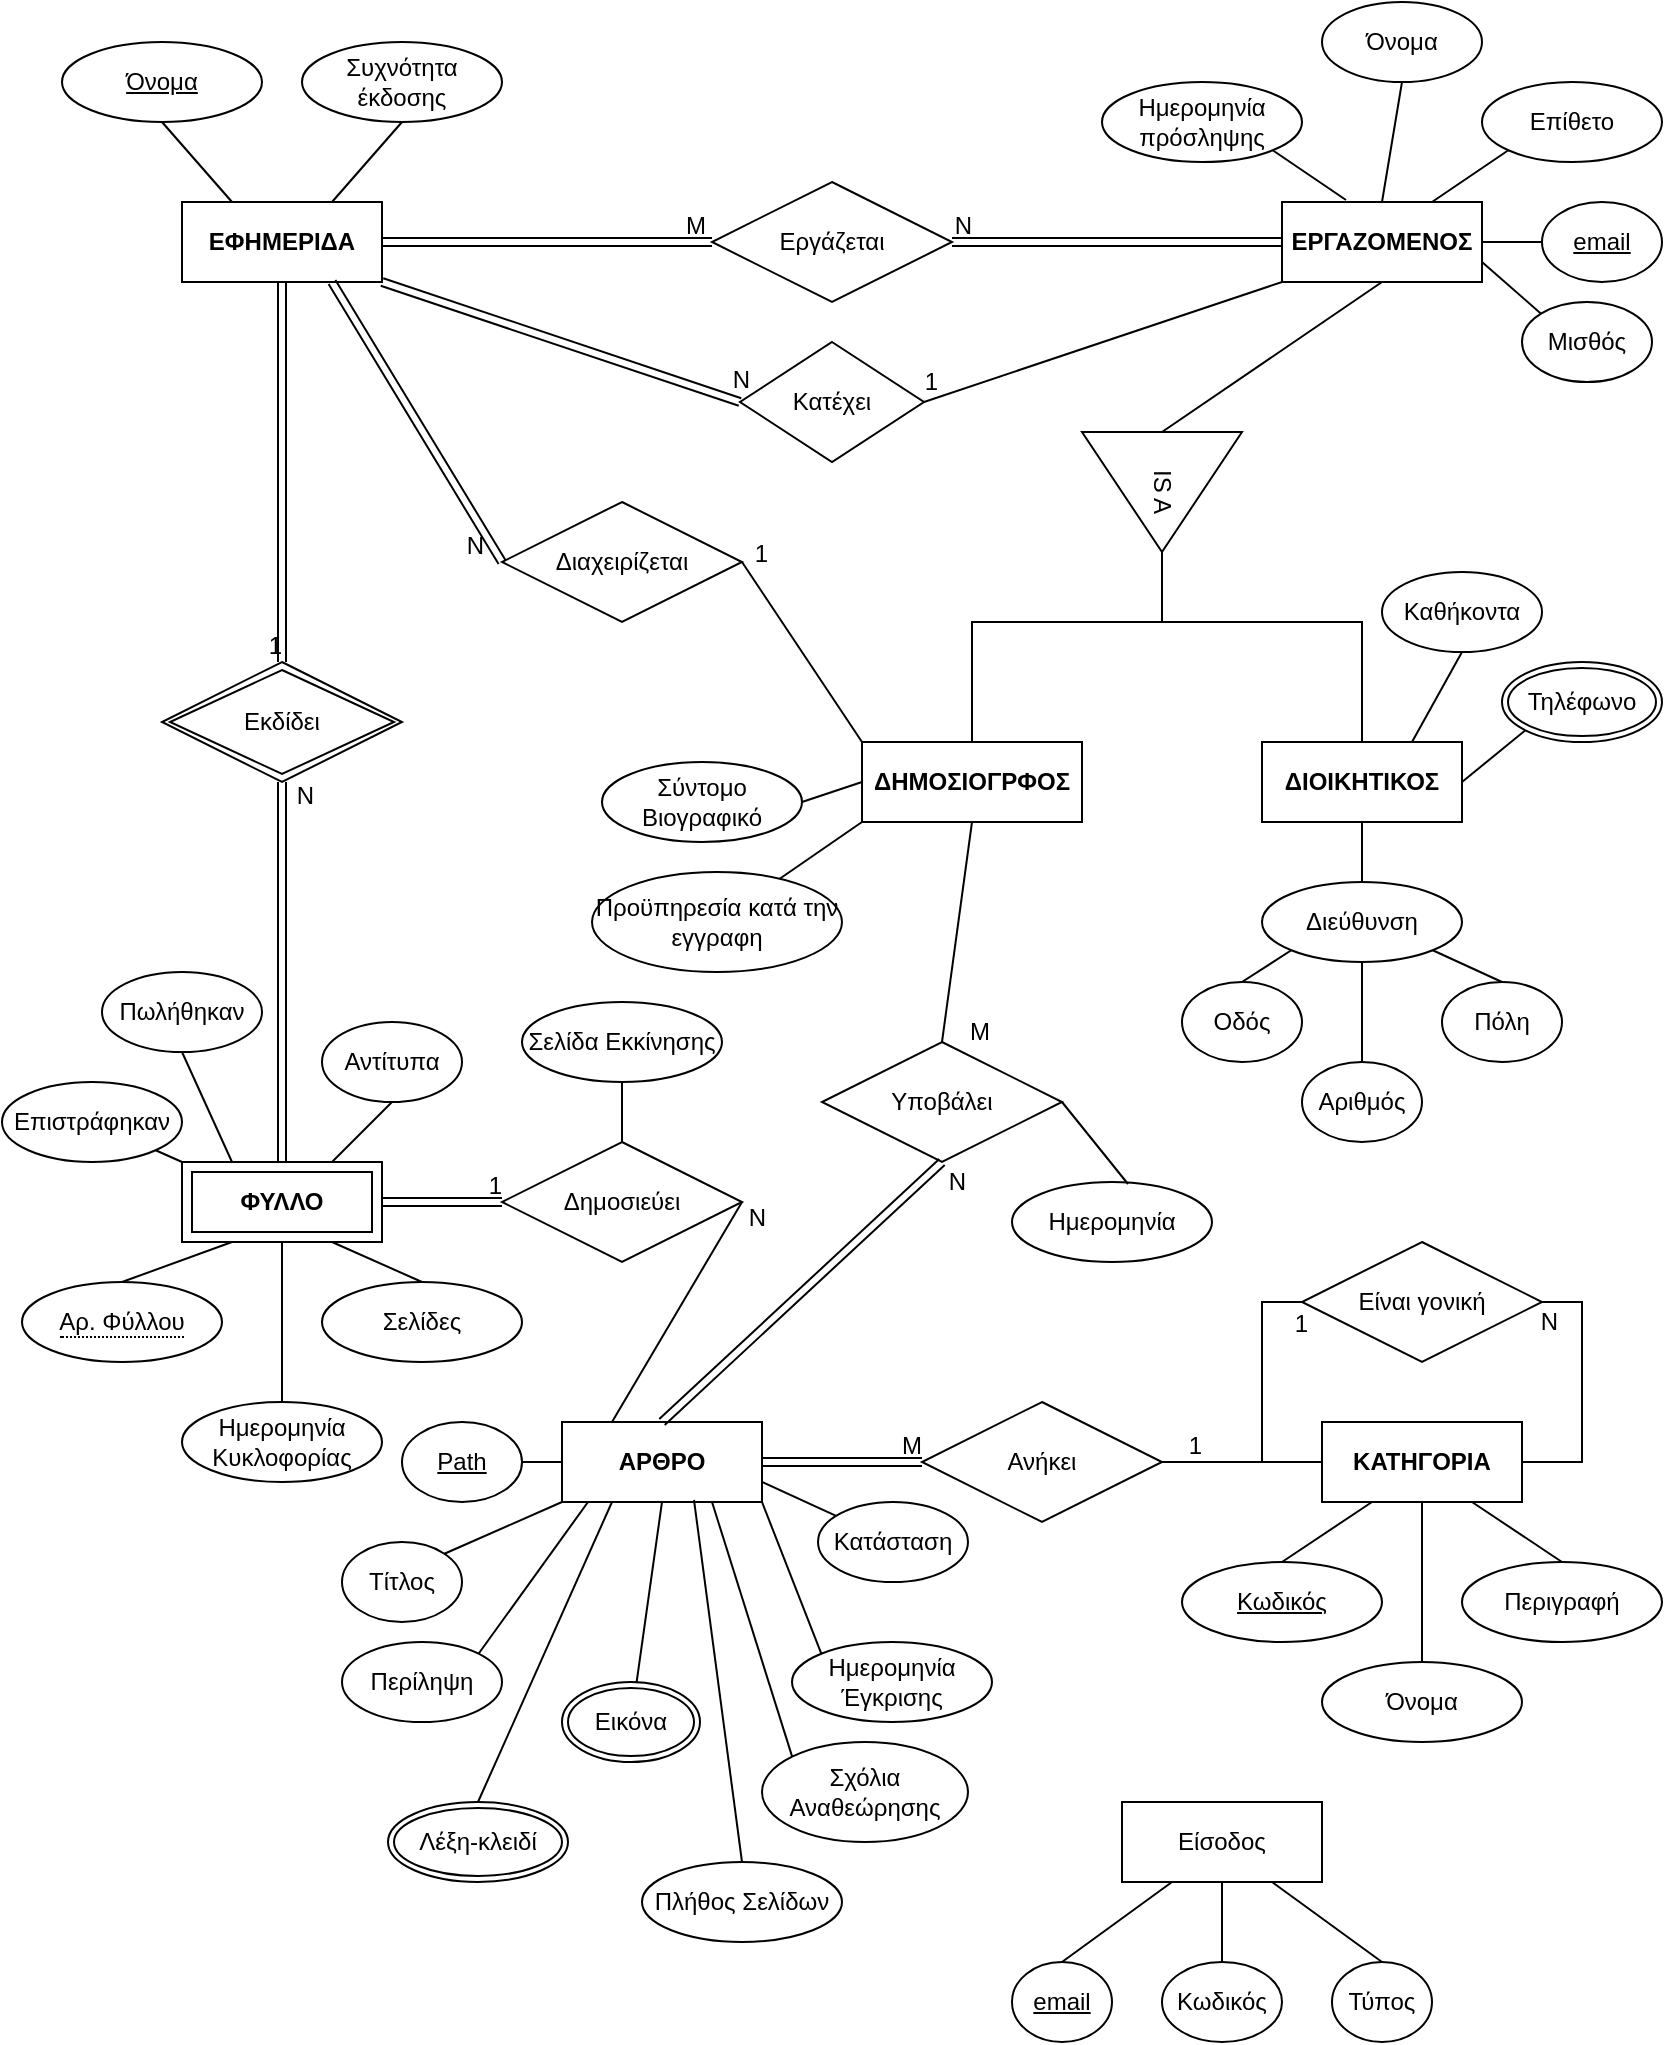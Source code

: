 <mxfile version="12.4.2" type="device" pages="1"><diagram id="73BGCgMMg9xHAvVZLsIX" name="Page-1"><mxGraphModel dx="1422" dy="825" grid="1" gridSize="10" guides="1" tooltips="1" connect="1" arrows="1" fold="1" page="1" pageScale="1" pageWidth="850" pageHeight="1100" math="0" shadow="0"><root><mxCell id="0"/><mxCell id="1" parent="0"/><mxCell id="n5JZhozvFo66-O4haQkV-1" value="Εργάζεται" style="shape=rhombus;perimeter=rhombusPerimeter;whiteSpace=wrap;html=1;align=center;fontColor=#000000;labelBackgroundColor=none;" vertex="1" parent="1"><mxGeometry x="365" y="130" width="120" height="60" as="geometry"/></mxCell><mxCell id="n5JZhozvFo66-O4haQkV-2" value="&lt;b&gt;ΕΦΗΜΕΡΙΔΑ&lt;/b&gt;" style="whiteSpace=wrap;html=1;align=center;fontColor=#000000;labelBackgroundColor=none;" vertex="1" parent="1"><mxGeometry x="100" y="140" width="100" height="40" as="geometry"/></mxCell><mxCell id="n5JZhozvFo66-O4haQkV-3" value="Όνομα" style="ellipse;whiteSpace=wrap;html=1;align=center;fontStyle=4;fontColor=#000000;labelBackgroundColor=none;" vertex="1" parent="1"><mxGeometry x="40" y="60" width="100" height="40" as="geometry"/></mxCell><mxCell id="n5JZhozvFo66-O4haQkV-4" value="Συχνότητα έκδοσης" style="ellipse;whiteSpace=wrap;html=1;align=center;fontColor=#000000;labelBackgroundColor=none;" vertex="1" parent="1"><mxGeometry x="160" y="60" width="100" height="40" as="geometry"/></mxCell><mxCell id="n5JZhozvFo66-O4haQkV-5" value="" style="endArrow=none;html=1;rounded=0;exitX=0.5;exitY=1;exitDx=0;exitDy=0;entryX=0.25;entryY=0;entryDx=0;entryDy=0;fontColor=#000000;labelBackgroundColor=none;" edge="1" parent="1" source="n5JZhozvFo66-O4haQkV-3" target="n5JZhozvFo66-O4haQkV-2"><mxGeometry relative="1" as="geometry"><mxPoint x="180" y="120" as="sourcePoint"/><mxPoint x="340" y="120" as="targetPoint"/></mxGeometry></mxCell><mxCell id="n5JZhozvFo66-O4haQkV-6" value="" style="endArrow=none;html=1;rounded=0;exitX=0.75;exitY=0;exitDx=0;exitDy=0;entryX=0.5;entryY=1;entryDx=0;entryDy=0;fontColor=#000000;labelBackgroundColor=none;" edge="1" parent="1" source="n5JZhozvFo66-O4haQkV-2" target="n5JZhozvFo66-O4haQkV-4"><mxGeometry relative="1" as="geometry"><mxPoint x="200" y="20" as="sourcePoint"/><mxPoint x="360" y="20" as="targetPoint"/></mxGeometry></mxCell><mxCell id="n5JZhozvFo66-O4haQkV-7" value="&lt;b&gt;ΕΡΓΑΖΟΜΕΝΟΣ&lt;/b&gt;" style="whiteSpace=wrap;html=1;align=center;fontColor=#000000;labelBackgroundColor=none;" vertex="1" parent="1"><mxGeometry x="650" y="140" width="100" height="40" as="geometry"/></mxCell><mxCell id="n5JZhozvFo66-O4haQkV-8" value="Ημερομηνία πρόσληψης" style="ellipse;whiteSpace=wrap;html=1;align=center;fontColor=#000000;labelBackgroundColor=none;" vertex="1" parent="1"><mxGeometry x="560" y="80" width="100" height="40" as="geometry"/></mxCell><mxCell id="n5JZhozvFo66-O4haQkV-9" value="Όνομα" style="ellipse;whiteSpace=wrap;html=1;align=center;fontColor=#000000;labelBackgroundColor=none;" vertex="1" parent="1"><mxGeometry x="670" y="40" width="80" height="40" as="geometry"/></mxCell><mxCell id="n5JZhozvFo66-O4haQkV-10" value="Επίθετο" style="ellipse;whiteSpace=wrap;html=1;align=center;fontColor=#000000;labelBackgroundColor=none;" vertex="1" parent="1"><mxGeometry x="750" y="80" width="90" height="40" as="geometry"/></mxCell><mxCell id="n5JZhozvFo66-O4haQkV-11" value="email" style="ellipse;whiteSpace=wrap;html=1;align=center;fontStyle=4;fontColor=#000000;labelBackgroundColor=none;" vertex="1" parent="1"><mxGeometry x="780" y="140" width="60" height="40" as="geometry"/></mxCell><mxCell id="n5JZhozvFo66-O4haQkV-12" value="Μισθός" style="ellipse;whiteSpace=wrap;html=1;align=center;fontColor=#000000;labelBackgroundColor=none;" vertex="1" parent="1"><mxGeometry x="770" y="190" width="65" height="40" as="geometry"/></mxCell><mxCell id="n5JZhozvFo66-O4haQkV-13" value="" style="endArrow=none;html=1;rounded=0;entryX=0;entryY=0;entryDx=0;entryDy=0;exitX=1;exitY=0.75;exitDx=0;exitDy=0;fontColor=#000000;labelBackgroundColor=none;" edge="1" parent="1" source="n5JZhozvFo66-O4haQkV-7" target="n5JZhozvFo66-O4haQkV-12"><mxGeometry relative="1" as="geometry"><mxPoint x="560" y="190" as="sourcePoint"/><mxPoint x="640" y="250" as="targetPoint"/></mxGeometry></mxCell><mxCell id="n5JZhozvFo66-O4haQkV-14" value="" style="endArrow=none;html=1;rounded=0;exitX=1;exitY=0.5;exitDx=0;exitDy=0;entryX=0;entryY=0.5;entryDx=0;entryDy=0;fontColor=#000000;labelBackgroundColor=none;" edge="1" parent="1" source="n5JZhozvFo66-O4haQkV-7" target="n5JZhozvFo66-O4haQkV-11"><mxGeometry relative="1" as="geometry"><mxPoint x="760" y="170" as="sourcePoint"/><mxPoint x="920" y="170" as="targetPoint"/></mxGeometry></mxCell><mxCell id="n5JZhozvFo66-O4haQkV-15" value="" style="endArrow=none;html=1;rounded=0;exitX=1;exitY=1;exitDx=0;exitDy=0;entryX=0.32;entryY=-0.025;entryDx=0;entryDy=0;entryPerimeter=0;fontColor=#000000;labelBackgroundColor=none;" edge="1" parent="1" source="n5JZhozvFo66-O4haQkV-8" target="n5JZhozvFo66-O4haQkV-7"><mxGeometry relative="1" as="geometry"><mxPoint x="650" y="120" as="sourcePoint"/><mxPoint x="810" y="120" as="targetPoint"/></mxGeometry></mxCell><mxCell id="n5JZhozvFo66-O4haQkV-16" value="" style="endArrow=none;html=1;rounded=0;exitX=0.5;exitY=1;exitDx=0;exitDy=0;entryX=0.5;entryY=0;entryDx=0;entryDy=0;fontColor=#000000;labelBackgroundColor=none;" edge="1" parent="1" source="n5JZhozvFo66-O4haQkV-9" target="n5JZhozvFo66-O4haQkV-7"><mxGeometry relative="1" as="geometry"><mxPoint x="700" y="110" as="sourcePoint"/><mxPoint x="860" y="110" as="targetPoint"/></mxGeometry></mxCell><mxCell id="n5JZhozvFo66-O4haQkV-17" value="" style="endArrow=none;html=1;rounded=0;exitX=0.75;exitY=0;exitDx=0;exitDy=0;entryX=0;entryY=1;entryDx=0;entryDy=0;fontColor=#000000;labelBackgroundColor=none;" edge="1" parent="1" source="n5JZhozvFo66-O4haQkV-7" target="n5JZhozvFo66-O4haQkV-10"><mxGeometry relative="1" as="geometry"><mxPoint x="740" y="130" as="sourcePoint"/><mxPoint x="900" y="130" as="targetPoint"/></mxGeometry></mxCell><mxCell id="n5JZhozvFo66-O4haQkV-18" value="Εκδίδει" style="shape=rhombus;double=1;perimeter=rhombusPerimeter;whiteSpace=wrap;html=1;align=center;fontColor=#000000;labelBackgroundColor=none;" vertex="1" parent="1"><mxGeometry x="90" y="370" width="120" height="60" as="geometry"/></mxCell><mxCell id="n5JZhozvFo66-O4haQkV-19" value="&lt;b&gt;ΦΥΛΛΟ&lt;/b&gt;" style="shape=ext;margin=3;double=1;whiteSpace=wrap;html=1;align=center;fontColor=#000000;labelBackgroundColor=none;" vertex="1" parent="1"><mxGeometry x="100" y="620" width="100" height="40" as="geometry"/></mxCell><mxCell id="n5JZhozvFo66-O4haQkV-20" value="" style="shape=link;html=1;rounded=0;exitX=0.5;exitY=0;exitDx=0;exitDy=0;entryX=0.5;entryY=1;entryDx=0;entryDy=0;fontColor=#000000;labelBackgroundColor=none;" edge="1" parent="1" source="n5JZhozvFo66-O4haQkV-19" target="n5JZhozvFo66-O4haQkV-18"><mxGeometry relative="1" as="geometry"><mxPoint x="150" y="430" as="sourcePoint"/><mxPoint x="310" y="430" as="targetPoint"/></mxGeometry></mxCell><mxCell id="n5JZhozvFo66-O4haQkV-21" value="N" style="resizable=0;html=1;align=right;verticalAlign=bottom;fontColor=#000000;labelBackgroundColor=none;" connectable="0" vertex="1" parent="n5JZhozvFo66-O4haQkV-20"><mxGeometry x="1" relative="1" as="geometry"><mxPoint x="16" y="15" as="offset"/></mxGeometry></mxCell><mxCell id="n5JZhozvFo66-O4haQkV-22" value="&lt;span style=&quot;border-bottom: 1px dotted&quot;&gt;Αρ. Φύλλου&lt;/span&gt;" style="ellipse;whiteSpace=wrap;html=1;align=center;fontColor=#000000;labelBackgroundColor=none;" vertex="1" parent="1"><mxGeometry x="20" y="680" width="100" height="40" as="geometry"/></mxCell><mxCell id="n5JZhozvFo66-O4haQkV-23" value="Ημερομηνία Κυκλοφορίας" style="ellipse;whiteSpace=wrap;html=1;align=center;fontColor=#000000;labelBackgroundColor=none;" vertex="1" parent="1"><mxGeometry x="100" y="740" width="100" height="40" as="geometry"/></mxCell><mxCell id="n5JZhozvFo66-O4haQkV-24" value="Σελίδες" style="ellipse;whiteSpace=wrap;html=1;align=center;fontColor=#000000;labelBackgroundColor=none;" vertex="1" parent="1"><mxGeometry x="170" y="680" width="100" height="40" as="geometry"/></mxCell><mxCell id="n5JZhozvFo66-O4haQkV-25" value="" style="endArrow=none;html=1;rounded=0;exitX=0.5;exitY=0;exitDx=0;exitDy=0;entryX=0.25;entryY=1;entryDx=0;entryDy=0;fontColor=#000000;labelBackgroundColor=none;" edge="1" parent="1" source="n5JZhozvFo66-O4haQkV-22" target="n5JZhozvFo66-O4haQkV-19"><mxGeometry relative="1" as="geometry"><mxPoint x="120" y="660" as="sourcePoint"/><mxPoint x="280" y="660" as="targetPoint"/></mxGeometry></mxCell><mxCell id="n5JZhozvFo66-O4haQkV-26" value="" style="endArrow=none;html=1;rounded=0;exitX=0.5;exitY=0;exitDx=0;exitDy=0;entryX=0.5;entryY=1;entryDx=0;entryDy=0;fontColor=#000000;labelBackgroundColor=none;" edge="1" parent="1" source="n5JZhozvFo66-O4haQkV-23" target="n5JZhozvFo66-O4haQkV-19"><mxGeometry relative="1" as="geometry"><mxPoint x="140" y="680" as="sourcePoint"/><mxPoint x="300" y="680" as="targetPoint"/></mxGeometry></mxCell><mxCell id="n5JZhozvFo66-O4haQkV-27" value="" style="endArrow=none;html=1;rounded=0;exitX=0.5;exitY=0;exitDx=0;exitDy=0;entryX=0.75;entryY=1;entryDx=0;entryDy=0;fontColor=#000000;labelBackgroundColor=none;" edge="1" parent="1" source="n5JZhozvFo66-O4haQkV-24" target="n5JZhozvFo66-O4haQkV-19"><mxGeometry relative="1" as="geometry"><mxPoint x="240" y="620" as="sourcePoint"/><mxPoint x="400" y="620" as="targetPoint"/></mxGeometry></mxCell><mxCell id="n5JZhozvFo66-O4haQkV-28" value="Δημοσιεύει" style="shape=rhombus;perimeter=rhombusPerimeter;whiteSpace=wrap;html=1;align=center;fontColor=#000000;labelBackgroundColor=none;" vertex="1" parent="1"><mxGeometry x="260" y="610" width="120" height="60" as="geometry"/></mxCell><mxCell id="n5JZhozvFo66-O4haQkV-29" value="&lt;b&gt;ΑΡΘΡΟ&lt;/b&gt;" style="whiteSpace=wrap;html=1;align=center;fontColor=#000000;labelBackgroundColor=none;" vertex="1" parent="1"><mxGeometry x="290" y="750" width="100" height="40" as="geometry"/></mxCell><mxCell id="n5JZhozvFo66-O4haQkV-30" value="Τίτλος" style="ellipse;whiteSpace=wrap;html=1;align=center;fontColor=#000000;labelBackgroundColor=none;" vertex="1" parent="1"><mxGeometry x="180" y="810" width="60" height="40" as="geometry"/></mxCell><mxCell id="n5JZhozvFo66-O4haQkV-31" value="Path" style="ellipse;whiteSpace=wrap;html=1;align=center;fontStyle=4;fontColor=#000000;labelBackgroundColor=none;" vertex="1" parent="1"><mxGeometry x="210" y="750" width="60" height="40" as="geometry"/></mxCell><mxCell id="n5JZhozvFo66-O4haQkV-32" value="Περίληψη" style="ellipse;whiteSpace=wrap;html=1;align=center;fontColor=#000000;labelBackgroundColor=none;" vertex="1" parent="1"><mxGeometry x="180" y="860" width="80" height="40" as="geometry"/></mxCell><mxCell id="n5JZhozvFo66-O4haQkV-33" value="Λέξη-κλειδί" style="ellipse;shape=doubleEllipse;margin=3;whiteSpace=wrap;html=1;align=center;fontColor=#000000;labelBackgroundColor=none;" vertex="1" parent="1"><mxGeometry x="203" y="940" width="90" height="40" as="geometry"/></mxCell><mxCell id="n5JZhozvFo66-O4haQkV-34" value="" style="endArrow=none;html=1;rounded=0;entryX=0;entryY=0.5;entryDx=0;entryDy=0;exitX=1;exitY=0.5;exitDx=0;exitDy=0;fontColor=#000000;labelBackgroundColor=none;" edge="1" parent="1" source="n5JZhozvFo66-O4haQkV-31" target="n5JZhozvFo66-O4haQkV-29"><mxGeometry relative="1" as="geometry"><mxPoint x="120" y="780" as="sourcePoint"/><mxPoint x="280" y="780" as="targetPoint"/></mxGeometry></mxCell><mxCell id="n5JZhozvFo66-O4haQkV-35" value="" style="endArrow=none;html=1;rounded=0;exitX=1;exitY=0;exitDx=0;exitDy=0;entryX=0;entryY=1;entryDx=0;entryDy=0;fontColor=#000000;labelBackgroundColor=none;" edge="1" parent="1" source="n5JZhozvFo66-O4haQkV-30" target="n5JZhozvFo66-O4haQkV-29"><mxGeometry relative="1" as="geometry"><mxPoint x="310" y="830" as="sourcePoint"/><mxPoint x="350" y="790" as="targetPoint"/></mxGeometry></mxCell><mxCell id="n5JZhozvFo66-O4haQkV-36" value="" style="endArrow=none;html=1;rounded=0;exitX=1;exitY=0;exitDx=0;exitDy=0;entryX=0.13;entryY=1;entryDx=0;entryDy=0;entryPerimeter=0;fontColor=#000000;labelBackgroundColor=none;" edge="1" parent="1" source="n5JZhozvFo66-O4haQkV-32" target="n5JZhozvFo66-O4haQkV-29"><mxGeometry relative="1" as="geometry"><mxPoint x="390" y="850" as="sourcePoint"/><mxPoint x="310" y="820" as="targetPoint"/></mxGeometry></mxCell><mxCell id="n5JZhozvFo66-O4haQkV-37" value="" style="endArrow=none;html=1;rounded=0;exitX=0.5;exitY=0;exitDx=0;exitDy=0;entryX=0.5;entryY=1;entryDx=0;entryDy=0;fontColor=#000000;labelBackgroundColor=none;" edge="1" parent="1" source="n5JZhozvFo66-O4haQkV-28" target="n5JZhozvFo66-O4haQkV-88"><mxGeometry relative="1" as="geometry"><mxPoint x="420" y="750" as="sourcePoint"/><mxPoint x="370" y="590" as="targetPoint"/></mxGeometry></mxCell><mxCell id="n5JZhozvFo66-O4haQkV-38" value="Ανήκει" style="shape=rhombus;perimeter=rhombusPerimeter;whiteSpace=wrap;html=1;align=center;fontColor=#000000;labelBackgroundColor=none;" vertex="1" parent="1"><mxGeometry x="470" y="740" width="120" height="60" as="geometry"/></mxCell><mxCell id="n5JZhozvFo66-O4haQkV-39" value="" style="shape=link;html=1;rounded=0;exitX=1;exitY=0.5;exitDx=0;exitDy=0;entryX=0;entryY=0.5;entryDx=0;entryDy=0;fontColor=#000000;labelBackgroundColor=none;" edge="1" parent="1" source="n5JZhozvFo66-O4haQkV-29" target="n5JZhozvFo66-O4haQkV-38"><mxGeometry relative="1" as="geometry"><mxPoint x="500" y="660" as="sourcePoint"/><mxPoint x="490" y="710" as="targetPoint"/></mxGeometry></mxCell><mxCell id="n5JZhozvFo66-O4haQkV-40" value="Μ" style="resizable=0;html=1;align=right;verticalAlign=bottom;fontColor=#000000;labelBackgroundColor=none;" connectable="0" vertex="1" parent="n5JZhozvFo66-O4haQkV-39"><mxGeometry x="1" relative="1" as="geometry"/></mxCell><mxCell id="n5JZhozvFo66-O4haQkV-41" value="&lt;b&gt;ΚΑΤΗΓΟΡΙΑ&lt;/b&gt;" style="whiteSpace=wrap;html=1;align=center;fontColor=#000000;labelBackgroundColor=none;" vertex="1" parent="1"><mxGeometry x="670" y="750" width="100" height="40" as="geometry"/></mxCell><mxCell id="n5JZhozvFo66-O4haQkV-42" value="" style="endArrow=none;html=1;rounded=0;exitX=1;exitY=0.5;exitDx=0;exitDy=0;entryX=0;entryY=0.5;entryDx=0;entryDy=0;fontColor=#000000;labelBackgroundColor=none;" edge="1" parent="1" source="n5JZhozvFo66-O4haQkV-38" target="n5JZhozvFo66-O4haQkV-41"><mxGeometry relative="1" as="geometry"><mxPoint x="330" y="530" as="sourcePoint"/><mxPoint x="490" y="530" as="targetPoint"/></mxGeometry></mxCell><mxCell id="n5JZhozvFo66-O4haQkV-43" value="1" style="resizable=0;html=1;align=right;verticalAlign=bottom;fontColor=#000000;labelBackgroundColor=none;" connectable="0" vertex="1" parent="n5JZhozvFo66-O4haQkV-42"><mxGeometry x="1" relative="1" as="geometry"><mxPoint x="-60" as="offset"/></mxGeometry></mxCell><mxCell id="n5JZhozvFo66-O4haQkV-44" value="Όνομα" style="ellipse;whiteSpace=wrap;html=1;align=center;fontColor=#000000;labelBackgroundColor=none;" vertex="1" parent="1"><mxGeometry x="670" y="870" width="100" height="40" as="geometry"/></mxCell><mxCell id="n5JZhozvFo66-O4haQkV-45" value="Κωδικός" style="ellipse;whiteSpace=wrap;html=1;align=center;fontStyle=4;fontColor=#000000;labelBackgroundColor=none;" vertex="1" parent="1"><mxGeometry x="600" y="820" width="100" height="40" as="geometry"/></mxCell><mxCell id="n5JZhozvFo66-O4haQkV-46" value="Περιγραφή" style="ellipse;whiteSpace=wrap;html=1;align=center;fontColor=#000000;labelBackgroundColor=none;" vertex="1" parent="1"><mxGeometry x="740" y="820" width="100" height="40" as="geometry"/></mxCell><mxCell id="n5JZhozvFo66-O4haQkV-47" value="" style="endArrow=none;html=1;rounded=0;exitX=0.5;exitY=0;exitDx=0;exitDy=0;entryX=0.25;entryY=1;entryDx=0;entryDy=0;fontColor=#000000;labelBackgroundColor=none;" edge="1" parent="1" source="n5JZhozvFo66-O4haQkV-45" target="n5JZhozvFo66-O4haQkV-41"><mxGeometry relative="1" as="geometry"><mxPoint x="630" y="690" as="sourcePoint"/><mxPoint x="790" y="690" as="targetPoint"/></mxGeometry></mxCell><mxCell id="n5JZhozvFo66-O4haQkV-48" value="" style="endArrow=none;html=1;rounded=0;exitX=0.5;exitY=0;exitDx=0;exitDy=0;entryX=0.5;entryY=1;entryDx=0;entryDy=0;fontColor=#000000;labelBackgroundColor=none;" edge="1" parent="1" source="n5JZhozvFo66-O4haQkV-44" target="n5JZhozvFo66-O4haQkV-41"><mxGeometry relative="1" as="geometry"><mxPoint x="730" y="840" as="sourcePoint"/><mxPoint x="890" y="840" as="targetPoint"/></mxGeometry></mxCell><mxCell id="n5JZhozvFo66-O4haQkV-49" value="" style="endArrow=none;html=1;rounded=0;entryX=0.5;entryY=0;entryDx=0;entryDy=0;exitX=0.75;exitY=1;exitDx=0;exitDy=0;fontColor=#000000;labelBackgroundColor=none;" edge="1" parent="1" source="n5JZhozvFo66-O4haQkV-41" target="n5JZhozvFo66-O4haQkV-46"><mxGeometry relative="1" as="geometry"><mxPoint x="740" y="710" as="sourcePoint"/><mxPoint x="900" y="710" as="targetPoint"/></mxGeometry></mxCell><mxCell id="n5JZhozvFo66-O4haQkV-50" value="Είναι γονική" style="shape=rhombus;perimeter=rhombusPerimeter;whiteSpace=wrap;html=1;align=center;fontColor=#000000;labelBackgroundColor=none;" vertex="1" parent="1"><mxGeometry x="660" y="660" width="120" height="60" as="geometry"/></mxCell><mxCell id="n5JZhozvFo66-O4haQkV-51" value="" style="endArrow=none;html=1;rounded=0;entryX=0;entryY=0.5;entryDx=0;entryDy=0;fontColor=#000000;labelBackgroundColor=none;" edge="1" parent="1" target="n5JZhozvFo66-O4haQkV-50"><mxGeometry relative="1" as="geometry"><mxPoint x="640" y="770" as="sourcePoint"/><mxPoint x="780" y="690" as="targetPoint"/><Array as="points"><mxPoint x="640" y="690"/></Array></mxGeometry></mxCell><mxCell id="n5JZhozvFo66-O4haQkV-52" value="1" style="resizable=0;html=1;align=right;verticalAlign=bottom;fontColor=#000000;labelBackgroundColor=none;" connectable="0" vertex="1" parent="n5JZhozvFo66-O4haQkV-51"><mxGeometry x="1" relative="1" as="geometry"><mxPoint x="3" y="19" as="offset"/></mxGeometry></mxCell><mxCell id="n5JZhozvFo66-O4haQkV-53" value="" style="endArrow=none;html=1;rounded=0;entryX=1;entryY=0.5;entryDx=0;entryDy=0;exitX=1;exitY=0.5;exitDx=0;exitDy=0;fontColor=#000000;labelBackgroundColor=none;" edge="1" parent="1" source="n5JZhozvFo66-O4haQkV-41" target="n5JZhozvFo66-O4haQkV-50"><mxGeometry relative="1" as="geometry"><mxPoint x="800" y="760" as="sourcePoint"/><mxPoint x="950" y="710" as="targetPoint"/><Array as="points"><mxPoint x="800" y="770"/><mxPoint x="800" y="690"/></Array></mxGeometry></mxCell><mxCell id="n5JZhozvFo66-O4haQkV-54" value="N" style="resizable=0;html=1;align=right;verticalAlign=bottom;fontColor=#000000;labelBackgroundColor=none;" connectable="0" vertex="1" parent="n5JZhozvFo66-O4haQkV-53"><mxGeometry x="1" relative="1" as="geometry"><mxPoint x="8" y="18" as="offset"/></mxGeometry></mxCell><mxCell id="n5JZhozvFo66-O4haQkV-55" value="Υποβάλει" style="shape=rhombus;perimeter=rhombusPerimeter;whiteSpace=wrap;html=1;align=center;fontColor=#000000;labelBackgroundColor=none;" vertex="1" parent="1"><mxGeometry x="420" y="560" width="120" height="60" as="geometry"/></mxCell><mxCell id="n5JZhozvFo66-O4haQkV-56" value="" style="shape=link;html=1;rounded=0;exitX=0.5;exitY=0;exitDx=0;exitDy=0;entryX=0.5;entryY=1;entryDx=0;entryDy=0;fontColor=#000000;labelBackgroundColor=none;" edge="1" parent="1" source="n5JZhozvFo66-O4haQkV-29" target="n5JZhozvFo66-O4haQkV-55"><mxGeometry relative="1" as="geometry"><mxPoint x="440" y="700" as="sourcePoint"/><mxPoint x="600" y="700" as="targetPoint"/></mxGeometry></mxCell><mxCell id="n5JZhozvFo66-O4haQkV-57" value="N" style="resizable=0;html=1;align=right;verticalAlign=bottom;fontColor=#000000;labelBackgroundColor=none;" connectable="0" vertex="1" parent="n5JZhozvFo66-O4haQkV-56"><mxGeometry x="1" relative="1" as="geometry"><mxPoint x="12.99" y="18.01" as="offset"/></mxGeometry></mxCell><mxCell id="n5JZhozvFo66-O4haQkV-58" value="Ημερομηνία" style="ellipse;whiteSpace=wrap;html=1;align=center;fontColor=#000000;labelBackgroundColor=none;" vertex="1" parent="1"><mxGeometry x="515" y="630" width="100" height="40" as="geometry"/></mxCell><mxCell id="n5JZhozvFo66-O4haQkV-59" value="" style="endArrow=none;html=1;rounded=0;exitX=1;exitY=0.5;exitDx=0;exitDy=0;entryX=0.58;entryY=0.025;entryDx=0;entryDy=0;entryPerimeter=0;fontColor=#000000;labelBackgroundColor=none;" edge="1" parent="1" source="n5JZhozvFo66-O4haQkV-55" target="n5JZhozvFo66-O4haQkV-58"><mxGeometry relative="1" as="geometry"><mxPoint x="570" y="550" as="sourcePoint"/><mxPoint x="730" y="550" as="targetPoint"/></mxGeometry></mxCell><mxCell id="n5JZhozvFo66-O4haQkV-60" value="Προϋπηρεσία κατά την εγγραφη" style="ellipse;whiteSpace=wrap;html=1;align=center;fontColor=#000000;labelBackgroundColor=none;" vertex="1" parent="1"><mxGeometry x="305" y="475" width="125" height="50" as="geometry"/></mxCell><mxCell id="n5JZhozvFo66-O4haQkV-61" value="Σύντομο Βιογραφικό" style="ellipse;whiteSpace=wrap;html=1;align=center;fontColor=#000000;labelBackgroundColor=none;" vertex="1" parent="1"><mxGeometry x="310" y="420" width="100" height="40" as="geometry"/></mxCell><mxCell id="n5JZhozvFo66-O4haQkV-62" value="&lt;b&gt;ΔΗΜΟΣΙΟΓΡΦΟΣ&lt;/b&gt;" style="whiteSpace=wrap;html=1;align=center;fontColor=#000000;labelBackgroundColor=none;" vertex="1" parent="1"><mxGeometry x="440" y="410" width="110" height="40" as="geometry"/></mxCell><mxCell id="n5JZhozvFo66-O4haQkV-63" value="" style="endArrow=none;html=1;rounded=0;entryX=0;entryY=1;entryDx=0;entryDy=0;fontColor=#000000;labelBackgroundColor=none;" edge="1" parent="1" source="n5JZhozvFo66-O4haQkV-60" target="n5JZhozvFo66-O4haQkV-62"><mxGeometry relative="1" as="geometry"><mxPoint x="430" y="380" as="sourcePoint"/><mxPoint x="590" y="380" as="targetPoint"/></mxGeometry></mxCell><mxCell id="n5JZhozvFo66-O4haQkV-64" value="" style="endArrow=none;html=1;rounded=0;exitX=1;exitY=0.5;exitDx=0;exitDy=0;entryX=0;entryY=0.5;entryDx=0;entryDy=0;fontColor=#000000;labelBackgroundColor=none;" edge="1" parent="1" source="n5JZhozvFo66-O4haQkV-61" target="n5JZhozvFo66-O4haQkV-62"><mxGeometry relative="1" as="geometry"><mxPoint x="450" y="480" as="sourcePoint"/><mxPoint x="390" y="440" as="targetPoint"/></mxGeometry></mxCell><mxCell id="n5JZhozvFo66-O4haQkV-65" value="" style="endArrow=none;html=1;rounded=0;exitX=0.5;exitY=1;exitDx=0;exitDy=0;entryX=0.5;entryY=0;entryDx=0;entryDy=0;fontColor=#000000;labelBackgroundColor=none;" edge="1" parent="1" source="n5JZhozvFo66-O4haQkV-62" target="n5JZhozvFo66-O4haQkV-55"><mxGeometry relative="1" as="geometry"><mxPoint x="520" y="500" as="sourcePoint"/><mxPoint x="680" y="500" as="targetPoint"/></mxGeometry></mxCell><mxCell id="n5JZhozvFo66-O4haQkV-66" value="Μ" style="resizable=0;html=1;align=right;verticalAlign=bottom;fontColor=#000000;labelBackgroundColor=none;" connectable="0" vertex="1" parent="n5JZhozvFo66-O4haQkV-65"><mxGeometry x="1" relative="1" as="geometry"><mxPoint x="24" y="4" as="offset"/></mxGeometry></mxCell><mxCell id="n5JZhozvFo66-O4haQkV-67" value="&lt;b&gt;ΔΙΟΙΚΗΤΙΚΟΣ&lt;/b&gt;" style="whiteSpace=wrap;html=1;align=center;fontColor=#000000;labelBackgroundColor=none;" vertex="1" parent="1"><mxGeometry x="640" y="410" width="100" height="40" as="geometry"/></mxCell><mxCell id="n5JZhozvFo66-O4haQkV-68" value="Καθήκοντα" style="ellipse;whiteSpace=wrap;html=1;align=center;fontColor=#000000;labelBackgroundColor=none;" vertex="1" parent="1"><mxGeometry x="700" y="325" width="80" height="40" as="geometry"/></mxCell><mxCell id="n5JZhozvFo66-O4haQkV-69" value="Τηλέφωνο" style="ellipse;shape=doubleEllipse;margin=3;whiteSpace=wrap;html=1;align=center;fontColor=#000000;labelBackgroundColor=none;" vertex="1" parent="1"><mxGeometry x="760" y="370" width="80" height="40" as="geometry"/></mxCell><mxCell id="n5JZhozvFo66-O4haQkV-70" value="Διεύθυνση" style="ellipse;whiteSpace=wrap;html=1;align=center;fontColor=#000000;labelBackgroundColor=none;" vertex="1" parent="1"><mxGeometry x="640" y="480" width="100" height="40" as="geometry"/></mxCell><mxCell id="n5JZhozvFo66-O4haQkV-71" value="Οδός" style="ellipse;whiteSpace=wrap;html=1;align=center;fontColor=#000000;labelBackgroundColor=none;" vertex="1" parent="1"><mxGeometry x="600" y="530" width="60" height="40" as="geometry"/></mxCell><mxCell id="n5JZhozvFo66-O4haQkV-72" value="Αριθμός" style="ellipse;whiteSpace=wrap;html=1;align=center;fontColor=#000000;labelBackgroundColor=none;" vertex="1" parent="1"><mxGeometry x="660" y="570" width="60" height="40" as="geometry"/></mxCell><mxCell id="n5JZhozvFo66-O4haQkV-73" value="Πόλη" style="ellipse;whiteSpace=wrap;html=1;align=center;fontColor=#000000;labelBackgroundColor=none;" vertex="1" parent="1"><mxGeometry x="730" y="530" width="60" height="40" as="geometry"/></mxCell><mxCell id="n5JZhozvFo66-O4haQkV-74" value="" style="endArrow=none;html=1;rounded=0;exitX=0.5;exitY=0;exitDx=0;exitDy=0;entryX=0.5;entryY=1;entryDx=0;entryDy=0;fontColor=#000000;labelBackgroundColor=none;" edge="1" parent="1" source="n5JZhozvFo66-O4haQkV-70" target="n5JZhozvFo66-O4haQkV-67"><mxGeometry relative="1" as="geometry"><mxPoint x="680" y="460" as="sourcePoint"/><mxPoint x="840" y="460" as="targetPoint"/></mxGeometry></mxCell><mxCell id="n5JZhozvFo66-O4haQkV-75" value="" style="endArrow=none;html=1;rounded=0;exitX=0.5;exitY=0;exitDx=0;exitDy=0;entryX=0;entryY=1;entryDx=0;entryDy=0;fontColor=#000000;labelBackgroundColor=none;" edge="1" parent="1" source="n5JZhozvFo66-O4haQkV-71" target="n5JZhozvFo66-O4haQkV-70"><mxGeometry relative="1" as="geometry"><mxPoint x="690" y="520" as="sourcePoint"/><mxPoint x="850" y="520" as="targetPoint"/></mxGeometry></mxCell><mxCell id="n5JZhozvFo66-O4haQkV-76" value="" style="endArrow=none;html=1;rounded=0;exitX=0.5;exitY=0;exitDx=0;exitDy=0;entryX=0.5;entryY=1;entryDx=0;entryDy=0;fontColor=#000000;labelBackgroundColor=none;" edge="1" parent="1" source="n5JZhozvFo66-O4haQkV-72" target="n5JZhozvFo66-O4haQkV-70"><mxGeometry relative="1" as="geometry"><mxPoint x="670" y="540" as="sourcePoint"/><mxPoint x="830" y="540" as="targetPoint"/></mxGeometry></mxCell><mxCell id="n5JZhozvFo66-O4haQkV-77" value="" style="endArrow=none;html=1;rounded=0;exitX=0.5;exitY=0;exitDx=0;exitDy=0;entryX=1;entryY=1;entryDx=0;entryDy=0;fontColor=#000000;labelBackgroundColor=none;" edge="1" parent="1" source="n5JZhozvFo66-O4haQkV-73" target="n5JZhozvFo66-O4haQkV-70"><mxGeometry relative="1" as="geometry"><mxPoint x="780" y="490" as="sourcePoint"/><mxPoint x="940" y="490" as="targetPoint"/></mxGeometry></mxCell><mxCell id="n5JZhozvFo66-O4haQkV-78" value="" style="endArrow=none;html=1;rounded=0;exitX=0.75;exitY=0;exitDx=0;exitDy=0;entryX=0.5;entryY=1;entryDx=0;entryDy=0;fontColor=#000000;labelBackgroundColor=none;" edge="1" parent="1" source="n5JZhozvFo66-O4haQkV-67" target="n5JZhozvFo66-O4haQkV-68"><mxGeometry relative="1" as="geometry"><mxPoint x="710" y="360" as="sourcePoint"/><mxPoint x="870" y="360" as="targetPoint"/></mxGeometry></mxCell><mxCell id="n5JZhozvFo66-O4haQkV-79" value="" style="endArrow=none;html=1;rounded=0;exitX=1;exitY=0.5;exitDx=0;exitDy=0;entryX=0;entryY=1;entryDx=0;entryDy=0;fontColor=#000000;labelBackgroundColor=none;" edge="1" parent="1" source="n5JZhozvFo66-O4haQkV-67" target="n5JZhozvFo66-O4haQkV-69"><mxGeometry relative="1" as="geometry"><mxPoint x="770" y="440" as="sourcePoint"/><mxPoint x="930" y="440" as="targetPoint"/></mxGeometry></mxCell><mxCell id="n5JZhozvFo66-O4haQkV-80" value="IS A" style="triangle;whiteSpace=wrap;html=1;rotation=90;fontColor=#000000;labelBackgroundColor=none;" vertex="1" parent="1"><mxGeometry x="560" y="245" width="60" height="80" as="geometry"/></mxCell><mxCell id="n5JZhozvFo66-O4haQkV-81" value="" style="endArrow=none;html=1;rounded=0;entryX=0.5;entryY=1;entryDx=0;entryDy=0;exitX=0;exitY=0.5;exitDx=0;exitDy=0;fontColor=#000000;labelBackgroundColor=none;" edge="1" parent="1" source="n5JZhozvFo66-O4haQkV-80" target="n5JZhozvFo66-O4haQkV-7"><mxGeometry relative="1" as="geometry"><mxPoint x="580" y="220" as="sourcePoint"/><mxPoint x="740" y="220" as="targetPoint"/></mxGeometry></mxCell><mxCell id="n5JZhozvFo66-O4haQkV-82" value="" style="endArrow=none;html=1;rounded=0;entryX=1;entryY=0.5;entryDx=0;entryDy=0;fontColor=#000000;labelBackgroundColor=none;" edge="1" parent="1" target="n5JZhozvFo66-O4haQkV-80"><mxGeometry relative="1" as="geometry"><mxPoint x="590" y="350" as="sourcePoint"/><mxPoint x="640" y="350" as="targetPoint"/></mxGeometry></mxCell><mxCell id="n5JZhozvFo66-O4haQkV-83" value="" style="endArrow=none;html=1;rounded=0;exitX=0.5;exitY=0;exitDx=0;exitDy=0;fontColor=#000000;labelBackgroundColor=none;" edge="1" parent="1" source="n5JZhozvFo66-O4haQkV-62"><mxGeometry relative="1" as="geometry"><mxPoint x="420" y="340" as="sourcePoint"/><mxPoint x="590" y="350" as="targetPoint"/><Array as="points"><mxPoint x="495" y="350"/></Array></mxGeometry></mxCell><mxCell id="n5JZhozvFo66-O4haQkV-84" value="" style="endArrow=none;html=1;rounded=0;entryX=0.5;entryY=0;entryDx=0;entryDy=0;fontColor=#000000;labelBackgroundColor=none;" edge="1" parent="1" target="n5JZhozvFo66-O4haQkV-67"><mxGeometry relative="1" as="geometry"><mxPoint x="590" y="350" as="sourcePoint"/><mxPoint x="710" y="380" as="targetPoint"/><Array as="points"><mxPoint x="690" y="350"/></Array></mxGeometry></mxCell><mxCell id="n5JZhozvFo66-O4haQkV-85" value="Πλήθος Σελίδων" style="ellipse;whiteSpace=wrap;html=1;align=center;labelBackgroundColor=none;" vertex="1" parent="1"><mxGeometry x="330" y="970" width="100" height="40" as="geometry"/></mxCell><mxCell id="n5JZhozvFo66-O4haQkV-86" value="" style="endArrow=none;html=1;rounded=0;exitX=0.66;exitY=0.975;exitDx=0;exitDy=0;entryX=0.5;entryY=0;entryDx=0;entryDy=0;exitPerimeter=0;fontColor=#000000;labelBackgroundColor=none;" edge="1" parent="1" source="n5JZhozvFo66-O4haQkV-29" target="n5JZhozvFo66-O4haQkV-85"><mxGeometry relative="1" as="geometry"><mxPoint x="420" y="790" as="sourcePoint"/><mxPoint x="580" y="790" as="targetPoint"/></mxGeometry></mxCell><mxCell id="n5JZhozvFo66-O4haQkV-87" value="" style="endArrow=none;html=1;rounded=0;exitX=0.25;exitY=1;exitDx=0;exitDy=0;entryX=0.5;entryY=0;entryDx=0;entryDy=0;fontColor=#000000;labelBackgroundColor=none;" edge="1" parent="1" source="n5JZhozvFo66-O4haQkV-29" target="n5JZhozvFo66-O4haQkV-33"><mxGeometry relative="1" as="geometry"><mxPoint x="340" y="890" as="sourcePoint"/><mxPoint x="500" y="890" as="targetPoint"/></mxGeometry></mxCell><mxCell id="n5JZhozvFo66-O4haQkV-88" value="Σελίδα Εκκίνησης" style="ellipse;whiteSpace=wrap;html=1;align=center;labelBackgroundColor=none;" vertex="1" parent="1"><mxGeometry x="270" y="540" width="100" height="40" as="geometry"/></mxCell><mxCell id="n5JZhozvFo66-O4haQkV-89" value="Ημερομηνία Έγκρισης" style="ellipse;whiteSpace=wrap;html=1;align=center;labelBackgroundColor=none;" vertex="1" parent="1"><mxGeometry x="405" y="860" width="100" height="40" as="geometry"/></mxCell><mxCell id="n5JZhozvFo66-O4haQkV-90" value="" style="endArrow=none;html=1;rounded=0;exitX=1;exitY=1;exitDx=0;exitDy=0;entryX=0;entryY=0;entryDx=0;entryDy=0;fontColor=#000000;labelBackgroundColor=none;" edge="1" parent="1" source="n5JZhozvFo66-O4haQkV-29" target="n5JZhozvFo66-O4haQkV-89"><mxGeometry relative="1" as="geometry"><mxPoint x="480" y="850" as="sourcePoint"/><mxPoint x="640" y="850" as="targetPoint"/></mxGeometry></mxCell><mxCell id="n5JZhozvFo66-O4haQkV-91" value="Κατάσταση" style="ellipse;whiteSpace=wrap;html=1;align=center;labelBackgroundColor=none;" vertex="1" parent="1"><mxGeometry x="418" y="790" width="75" height="40" as="geometry"/></mxCell><mxCell id="n5JZhozvFo66-O4haQkV-92" value="" style="endArrow=none;html=1;rounded=0;exitX=1;exitY=0.75;exitDx=0;exitDy=0;fontColor=#000000;labelBackgroundColor=none;" edge="1" parent="1" source="n5JZhozvFo66-O4haQkV-29" target="n5JZhozvFo66-O4haQkV-91"><mxGeometry relative="1" as="geometry"><mxPoint x="490" y="830" as="sourcePoint"/><mxPoint x="650" y="830" as="targetPoint"/></mxGeometry></mxCell><mxCell id="n5JZhozvFo66-O4haQkV-93" value="Σχόλια Αναθεώρησης" style="ellipse;whiteSpace=wrap;html=1;align=center;labelBackgroundColor=none;" vertex="1" parent="1"><mxGeometry x="390" y="910" width="103" height="50" as="geometry"/></mxCell><mxCell id="n5JZhozvFo66-O4haQkV-94" value="" style="endArrow=none;html=1;rounded=0;exitX=0.75;exitY=1;exitDx=0;exitDy=0;entryX=0;entryY=0;entryDx=0;entryDy=0;fontColor=#000000;labelBackgroundColor=none;" edge="1" parent="1" source="n5JZhozvFo66-O4haQkV-29" target="n5JZhozvFo66-O4haQkV-93"><mxGeometry relative="1" as="geometry"><mxPoint x="380" y="820" as="sourcePoint"/><mxPoint x="600" y="1000" as="targetPoint"/></mxGeometry></mxCell><mxCell id="n5JZhozvFo66-O4haQkV-95" value="Πωλήθηκαν" style="ellipse;whiteSpace=wrap;html=1;align=center;labelBackgroundColor=none;" vertex="1" parent="1"><mxGeometry x="60" y="525" width="80" height="40" as="geometry"/></mxCell><mxCell id="n5JZhozvFo66-O4haQkV-96" value="" style="endArrow=none;html=1;rounded=0;exitX=0.5;exitY=1;exitDx=0;exitDy=0;entryX=0.25;entryY=0;entryDx=0;entryDy=0;fontColor=#000000;labelBackgroundColor=none;" edge="1" parent="1" source="n5JZhozvFo66-O4haQkV-95" target="n5JZhozvFo66-O4haQkV-19"><mxGeometry relative="1" as="geometry"><mxPoint x="190" y="560" as="sourcePoint"/><mxPoint x="350" y="560" as="targetPoint"/></mxGeometry></mxCell><mxCell id="n5JZhozvFo66-O4haQkV-97" value="" style="endArrow=none;html=1;rounded=0;exitX=0.25;exitY=0;exitDx=0;exitDy=0;entryX=1;entryY=0.5;entryDx=0;entryDy=0;fontColor=#000000;labelBackgroundColor=none;" edge="1" parent="1" source="n5JZhozvFo66-O4haQkV-29" target="n5JZhozvFo66-O4haQkV-28"><mxGeometry relative="1" as="geometry"><mxPoint x="310" y="730" as="sourcePoint"/><mxPoint x="420" y="630" as="targetPoint"/></mxGeometry></mxCell><mxCell id="n5JZhozvFo66-O4haQkV-98" value="N" style="resizable=0;html=1;align=right;verticalAlign=bottom;fontColor=#000000;labelBackgroundColor=none;" connectable="0" vertex="1" parent="n5JZhozvFo66-O4haQkV-97"><mxGeometry x="1" relative="1" as="geometry"><mxPoint x="12" y="17" as="offset"/></mxGeometry></mxCell><mxCell id="n5JZhozvFo66-O4haQkV-99" value="Αντίτυπα" style="ellipse;whiteSpace=wrap;html=1;align=center;labelBackgroundColor=none;" vertex="1" parent="1"><mxGeometry x="170" y="550" width="70" height="40" as="geometry"/></mxCell><mxCell id="n5JZhozvFo66-O4haQkV-100" value="" style="endArrow=none;html=1;rounded=0;exitX=0.75;exitY=0;exitDx=0;exitDy=0;entryX=0.5;entryY=1;entryDx=0;entryDy=0;fontColor=#000000;labelBackgroundColor=none;" edge="1" parent="1" source="n5JZhozvFo66-O4haQkV-19" target="n5JZhozvFo66-O4haQkV-99"><mxGeometry relative="1" as="geometry"><mxPoint x="190" y="490" as="sourcePoint"/><mxPoint x="350" y="490" as="targetPoint"/></mxGeometry></mxCell><mxCell id="n5JZhozvFo66-O4haQkV-101" value="Διαχειρίζεται" style="shape=rhombus;perimeter=rhombusPerimeter;whiteSpace=wrap;html=1;align=center;labelBackgroundColor=none;" vertex="1" parent="1"><mxGeometry x="260" y="290" width="120" height="60" as="geometry"/></mxCell><mxCell id="n5JZhozvFo66-O4haQkV-102" value="" style="shape=link;html=1;rounded=0;exitX=0.75;exitY=1;exitDx=0;exitDy=0;entryX=0;entryY=0.5;entryDx=0;entryDy=0;fontColor=#000000;labelBackgroundColor=none;" edge="1" parent="1" source="n5JZhozvFo66-O4haQkV-2" target="n5JZhozvFo66-O4haQkV-101"><mxGeometry relative="1" as="geometry"><mxPoint x="210" y="240" as="sourcePoint"/><mxPoint x="370" y="240" as="targetPoint"/></mxGeometry></mxCell><mxCell id="n5JZhozvFo66-O4haQkV-103" value="N" style="resizable=0;html=1;align=right;verticalAlign=bottom;fontColor=#000000;labelBackgroundColor=none;" connectable="0" vertex="1" parent="n5JZhozvFo66-O4haQkV-102"><mxGeometry x="1" relative="1" as="geometry"><mxPoint x="-9" as="offset"/></mxGeometry></mxCell><mxCell id="n5JZhozvFo66-O4haQkV-104" value="" style="endArrow=none;html=1;rounded=0;entryX=1;entryY=0.5;entryDx=0;entryDy=0;exitX=0;exitY=0;exitDx=0;exitDy=0;fontColor=#000000;labelBackgroundColor=none;" edge="1" parent="1" source="n5JZhozvFo66-O4haQkV-62" target="n5JZhozvFo66-O4haQkV-101"><mxGeometry relative="1" as="geometry"><mxPoint x="370" y="380" as="sourcePoint"/><mxPoint x="530" y="380" as="targetPoint"/></mxGeometry></mxCell><mxCell id="n5JZhozvFo66-O4haQkV-105" value="1" style="resizable=0;html=1;align=right;verticalAlign=bottom;fontColor=#000000;labelBackgroundColor=none;" connectable="0" vertex="1" parent="n5JZhozvFo66-O4haQkV-104"><mxGeometry x="1" relative="1" as="geometry"><mxPoint x="13" y="4" as="offset"/></mxGeometry></mxCell><mxCell id="n5JZhozvFo66-O4haQkV-106" value="Κατέχει" style="shape=rhombus;perimeter=rhombusPerimeter;whiteSpace=wrap;html=1;align=center;labelBackgroundColor=none;" vertex="1" parent="1"><mxGeometry x="379" y="210" width="92" height="60" as="geometry"/></mxCell><mxCell id="n5JZhozvFo66-O4haQkV-107" value="" style="shape=link;html=1;rounded=0;exitX=0.5;exitY=1;exitDx=0;exitDy=0;entryX=0.5;entryY=0;entryDx=0;entryDy=0;fontColor=#000000;labelBackgroundColor=none;" edge="1" parent="1" source="n5JZhozvFo66-O4haQkV-2" target="n5JZhozvFo66-O4haQkV-18"><mxGeometry relative="1" as="geometry"><mxPoint x="150" y="260" as="sourcePoint"/><mxPoint x="310" y="260" as="targetPoint"/></mxGeometry></mxCell><mxCell id="n5JZhozvFo66-O4haQkV-108" value="1" style="resizable=0;html=1;align=right;verticalAlign=bottom;fontColor=#000000;labelBackgroundColor=none;" connectable="0" vertex="1" parent="n5JZhozvFo66-O4haQkV-107"><mxGeometry x="1" relative="1" as="geometry"/></mxCell><mxCell id="n5JZhozvFo66-O4haQkV-109" value="" style="shape=link;html=1;rounded=0;exitX=1;exitY=0.5;exitDx=0;exitDy=0;entryX=0;entryY=0.5;entryDx=0;entryDy=0;fontColor=#000000;labelBackgroundColor=none;" edge="1" parent="1" source="n5JZhozvFo66-O4haQkV-19" target="n5JZhozvFo66-O4haQkV-28"><mxGeometry relative="1" as="geometry"><mxPoint x="240" y="610" as="sourcePoint"/><mxPoint x="400" y="610" as="targetPoint"/></mxGeometry></mxCell><mxCell id="n5JZhozvFo66-O4haQkV-110" value="1" style="resizable=0;html=1;align=right;verticalAlign=bottom;fontColor=#000000;labelBackgroundColor=none;" connectable="0" vertex="1" parent="n5JZhozvFo66-O4haQkV-109"><mxGeometry x="1" relative="1" as="geometry"/></mxCell><mxCell id="n5JZhozvFo66-O4haQkV-111" value="" style="shape=link;html=1;rounded=0;exitX=1;exitY=1;exitDx=0;exitDy=0;entryX=0;entryY=0.5;entryDx=0;entryDy=0;fontColor=#000000;labelBackgroundColor=none;" edge="1" parent="1" source="n5JZhozvFo66-O4haQkV-2" target="n5JZhozvFo66-O4haQkV-106"><mxGeometry relative="1" as="geometry"><mxPoint x="250" y="200" as="sourcePoint"/><mxPoint x="410" y="200" as="targetPoint"/></mxGeometry></mxCell><mxCell id="n5JZhozvFo66-O4haQkV-112" value="N" style="resizable=0;html=1;align=right;verticalAlign=bottom;fontColor=#000000;labelBackgroundColor=none;" connectable="0" vertex="1" parent="n5JZhozvFo66-O4haQkV-111"><mxGeometry x="1" relative="1" as="geometry"><mxPoint x="5" y="-3" as="offset"/></mxGeometry></mxCell><mxCell id="n5JZhozvFo66-O4haQkV-113" value="" style="endArrow=none;html=1;rounded=0;entryX=1;entryY=0.5;entryDx=0;entryDy=0;exitX=0;exitY=1;exitDx=0;exitDy=0;fontColor=#000000;labelBackgroundColor=none;" edge="1" parent="1" source="n5JZhozvFo66-O4haQkV-7" target="n5JZhozvFo66-O4haQkV-106"><mxGeometry relative="1" as="geometry"><mxPoint x="485" y="200" as="sourcePoint"/><mxPoint x="645" y="200" as="targetPoint"/></mxGeometry></mxCell><mxCell id="n5JZhozvFo66-O4haQkV-114" value="1" style="resizable=0;html=1;align=right;verticalAlign=bottom;fontColor=#000000;labelBackgroundColor=none;" connectable="0" vertex="1" parent="n5JZhozvFo66-O4haQkV-113"><mxGeometry x="1" relative="1" as="geometry"><mxPoint x="8" y="-2" as="offset"/></mxGeometry></mxCell><mxCell id="n5JZhozvFo66-O4haQkV-115" value="" style="shape=link;html=1;rounded=0;exitX=1;exitY=0.5;exitDx=0;exitDy=0;entryX=0;entryY=0.5;entryDx=0;entryDy=0;fontColor=#000000;labelBackgroundColor=none;" edge="1" parent="1" source="n5JZhozvFo66-O4haQkV-1" target="n5JZhozvFo66-O4haQkV-7"><mxGeometry relative="1" as="geometry"><mxPoint x="485" y="150" as="sourcePoint"/><mxPoint x="645" y="140" as="targetPoint"/></mxGeometry></mxCell><mxCell id="n5JZhozvFo66-O4haQkV-116" value="N" style="resizable=0;html=1;align=right;verticalAlign=bottom;fontColor=#000000;labelBackgroundColor=none;" connectable="0" vertex="1" parent="n5JZhozvFo66-O4haQkV-115"><mxGeometry x="1" relative="1" as="geometry"><mxPoint x="-155" as="offset"/></mxGeometry></mxCell><mxCell id="n5JZhozvFo66-O4haQkV-117" value="" style="shape=link;html=1;rounded=0;entryX=1;entryY=0.5;entryDx=0;entryDy=0;exitX=0;exitY=0.5;exitDx=0;exitDy=0;fontColor=#000000;labelBackgroundColor=none;" edge="1" parent="1" source="n5JZhozvFo66-O4haQkV-1" target="n5JZhozvFo66-O4haQkV-2"><mxGeometry relative="1" as="geometry"><mxPoint x="310" y="110" as="sourcePoint"/><mxPoint x="470" y="110" as="targetPoint"/></mxGeometry></mxCell><mxCell id="n5JZhozvFo66-O4haQkV-118" value="M" style="resizable=0;html=1;align=left;verticalAlign=bottom;fontColor=#000000;labelBackgroundColor=none;" connectable="0" vertex="1" parent="n5JZhozvFo66-O4haQkV-117"><mxGeometry x="-1" relative="1" as="geometry"><mxPoint x="-15" as="offset"/></mxGeometry></mxCell><mxCell id="n5JZhozvFo66-O4haQkV-119" value="Εικόνα" style="ellipse;shape=doubleEllipse;margin=3;whiteSpace=wrap;html=1;align=center;labelBackgroundColor=none;" vertex="1" parent="1"><mxGeometry x="290" y="880" width="69" height="40" as="geometry"/></mxCell><mxCell id="n5JZhozvFo66-O4haQkV-120" value="" style="endArrow=none;html=1;rounded=0;exitX=0.5;exitY=1;exitDx=0;exitDy=0;fontColor=#000000;labelBackgroundColor=none;" edge="1" parent="1" source="n5JZhozvFo66-O4haQkV-29" target="n5JZhozvFo66-O4haQkV-119"><mxGeometry relative="1" as="geometry"><mxPoint x="20" y="1030" as="sourcePoint"/><mxPoint x="180" y="1030" as="targetPoint"/></mxGeometry></mxCell><mxCell id="n5JZhozvFo66-O4haQkV-121" value="Επιστράφηκαν" style="ellipse;whiteSpace=wrap;html=1;align=center;labelBackgroundColor=none;fontColor=#000000;" vertex="1" parent="1"><mxGeometry x="10" y="580" width="90" height="40" as="geometry"/></mxCell><mxCell id="n5JZhozvFo66-O4haQkV-122" value="" style="endArrow=none;html=1;rounded=0;labelBackgroundColor=none;fontColor=#000000;exitX=1;exitY=1;exitDx=0;exitDy=0;entryX=0;entryY=0;entryDx=0;entryDy=0;" edge="1" parent="1" source="n5JZhozvFo66-O4haQkV-121" target="n5JZhozvFo66-O4haQkV-19"><mxGeometry relative="1" as="geometry"><mxPoint x="40" y="630" as="sourcePoint"/><mxPoint x="200" y="630" as="targetPoint"/></mxGeometry></mxCell><mxCell id="n5JZhozvFo66-O4haQkV-123" value="Είσοδος" style="whiteSpace=wrap;html=1;align=center;labelBackgroundColor=none;fontColor=#000000;" vertex="1" parent="1"><mxGeometry x="570" y="940" width="100" height="40" as="geometry"/></mxCell><mxCell id="n5JZhozvFo66-O4haQkV-124" value="Κωδικός" style="ellipse;whiteSpace=wrap;html=1;align=center;labelBackgroundColor=none;fontColor=#000000;" vertex="1" parent="1"><mxGeometry x="590" y="1020" width="60" height="40" as="geometry"/></mxCell><mxCell id="n5JZhozvFo66-O4haQkV-125" value="Τύπος" style="ellipse;whiteSpace=wrap;html=1;align=center;labelBackgroundColor=none;fontColor=#000000;" vertex="1" parent="1"><mxGeometry x="675" y="1020" width="50" height="40" as="geometry"/></mxCell><mxCell id="n5JZhozvFo66-O4haQkV-126" value="email" style="ellipse;whiteSpace=wrap;html=1;align=center;fontStyle=4;labelBackgroundColor=none;fontColor=#000000;" vertex="1" parent="1"><mxGeometry x="515" y="1020" width="50" height="40" as="geometry"/></mxCell><mxCell id="n5JZhozvFo66-O4haQkV-127" value="" style="endArrow=none;html=1;rounded=0;labelBackgroundColor=none;fontColor=#000000;exitX=0.5;exitY=0;exitDx=0;exitDy=0;entryX=0.25;entryY=1;entryDx=0;entryDy=0;" edge="1" parent="1" source="n5JZhozvFo66-O4haQkV-126" target="n5JZhozvFo66-O4haQkV-123"><mxGeometry relative="1" as="geometry"><mxPoint x="530" y="934.5" as="sourcePoint"/><mxPoint x="690" y="934.5" as="targetPoint"/></mxGeometry></mxCell><mxCell id="n5JZhozvFo66-O4haQkV-128" value="" style="endArrow=none;html=1;rounded=0;labelBackgroundColor=none;fontColor=#000000;exitX=0.5;exitY=1;exitDx=0;exitDy=0;entryX=0.5;entryY=0;entryDx=0;entryDy=0;" edge="1" parent="1" source="n5JZhozvFo66-O4haQkV-123" target="n5JZhozvFo66-O4haQkV-124"><mxGeometry relative="1" as="geometry"><mxPoint x="730" y="1020" as="sourcePoint"/><mxPoint x="720" y="1150" as="targetPoint"/></mxGeometry></mxCell><mxCell id="n5JZhozvFo66-O4haQkV-129" value="" style="endArrow=none;html=1;rounded=0;labelBackgroundColor=none;fontColor=#000000;entryX=0.5;entryY=0;entryDx=0;entryDy=0;exitX=0.75;exitY=1;exitDx=0;exitDy=0;" edge="1" parent="1" source="n5JZhozvFo66-O4haQkV-123" target="n5JZhozvFo66-O4haQkV-125"><mxGeometry relative="1" as="geometry"><mxPoint x="740" y="1010" as="sourcePoint"/><mxPoint x="640" y="980" as="targetPoint"/></mxGeometry></mxCell></root></mxGraphModel></diagram></mxfile>